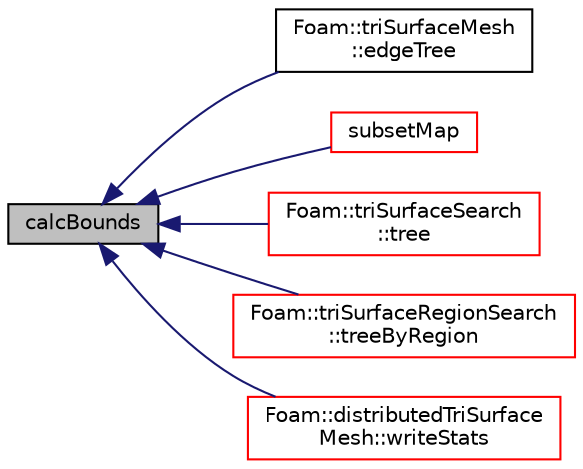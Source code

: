 digraph "calcBounds"
{
  bgcolor="transparent";
  edge [fontname="Helvetica",fontsize="10",labelfontname="Helvetica",labelfontsize="10"];
  node [fontname="Helvetica",fontsize="10",shape=record];
  rankdir="LR";
  Node1 [label="calcBounds",height=0.2,width=0.4,color="black", fillcolor="grey75", style="filled", fontcolor="black"];
  Node1 -> Node2 [dir="back",color="midnightblue",fontsize="10",style="solid",fontname="Helvetica"];
  Node2 [label="Foam::triSurfaceMesh\l::edgeTree",height=0.2,width=0.4,color="black",URL="$a02687.html#aa2b0d45cdd2fbb256015a30db986413b",tooltip="Demand driven construction of octree for boundary edges. "];
  Node1 -> Node3 [dir="back",color="midnightblue",fontsize="10",style="solid",fontname="Helvetica"];
  Node3 [label="subsetMap",height=0.2,width=0.4,color="red",URL="$a01815.html#a373cb19a7bfde8d155b317980839cf72",tooltip="Determine the mapping for a sub-patch. "];
  Node1 -> Node4 [dir="back",color="midnightblue",fontsize="10",style="solid",fontname="Helvetica"];
  Node4 [label="Foam::triSurfaceSearch\l::tree",height=0.2,width=0.4,color="red",URL="$a02692.html#aae4907f8216f4c6460830b79104a919c",tooltip="Demand driven construction of the octree. "];
  Node1 -> Node5 [dir="back",color="midnightblue",fontsize="10",style="solid",fontname="Helvetica"];
  Node5 [label="Foam::triSurfaceRegionSearch\l::treeByRegion",height=0.2,width=0.4,color="red",URL="$a02691.html#ac02de27ce5f8e8275ab114f72875c760",tooltip="Demand driven construction of octree for each region. "];
  Node1 -> Node6 [dir="back",color="midnightblue",fontsize="10",style="solid",fontname="Helvetica"];
  Node6 [label="Foam::distributedTriSurface\lMesh::writeStats",height=0.2,width=0.4,color="red",URL="$a00558.html#a3852b36537f6220c4fc7f55769fc0f13",tooltip="Print some stats. Parallel aware version of. "];
}
